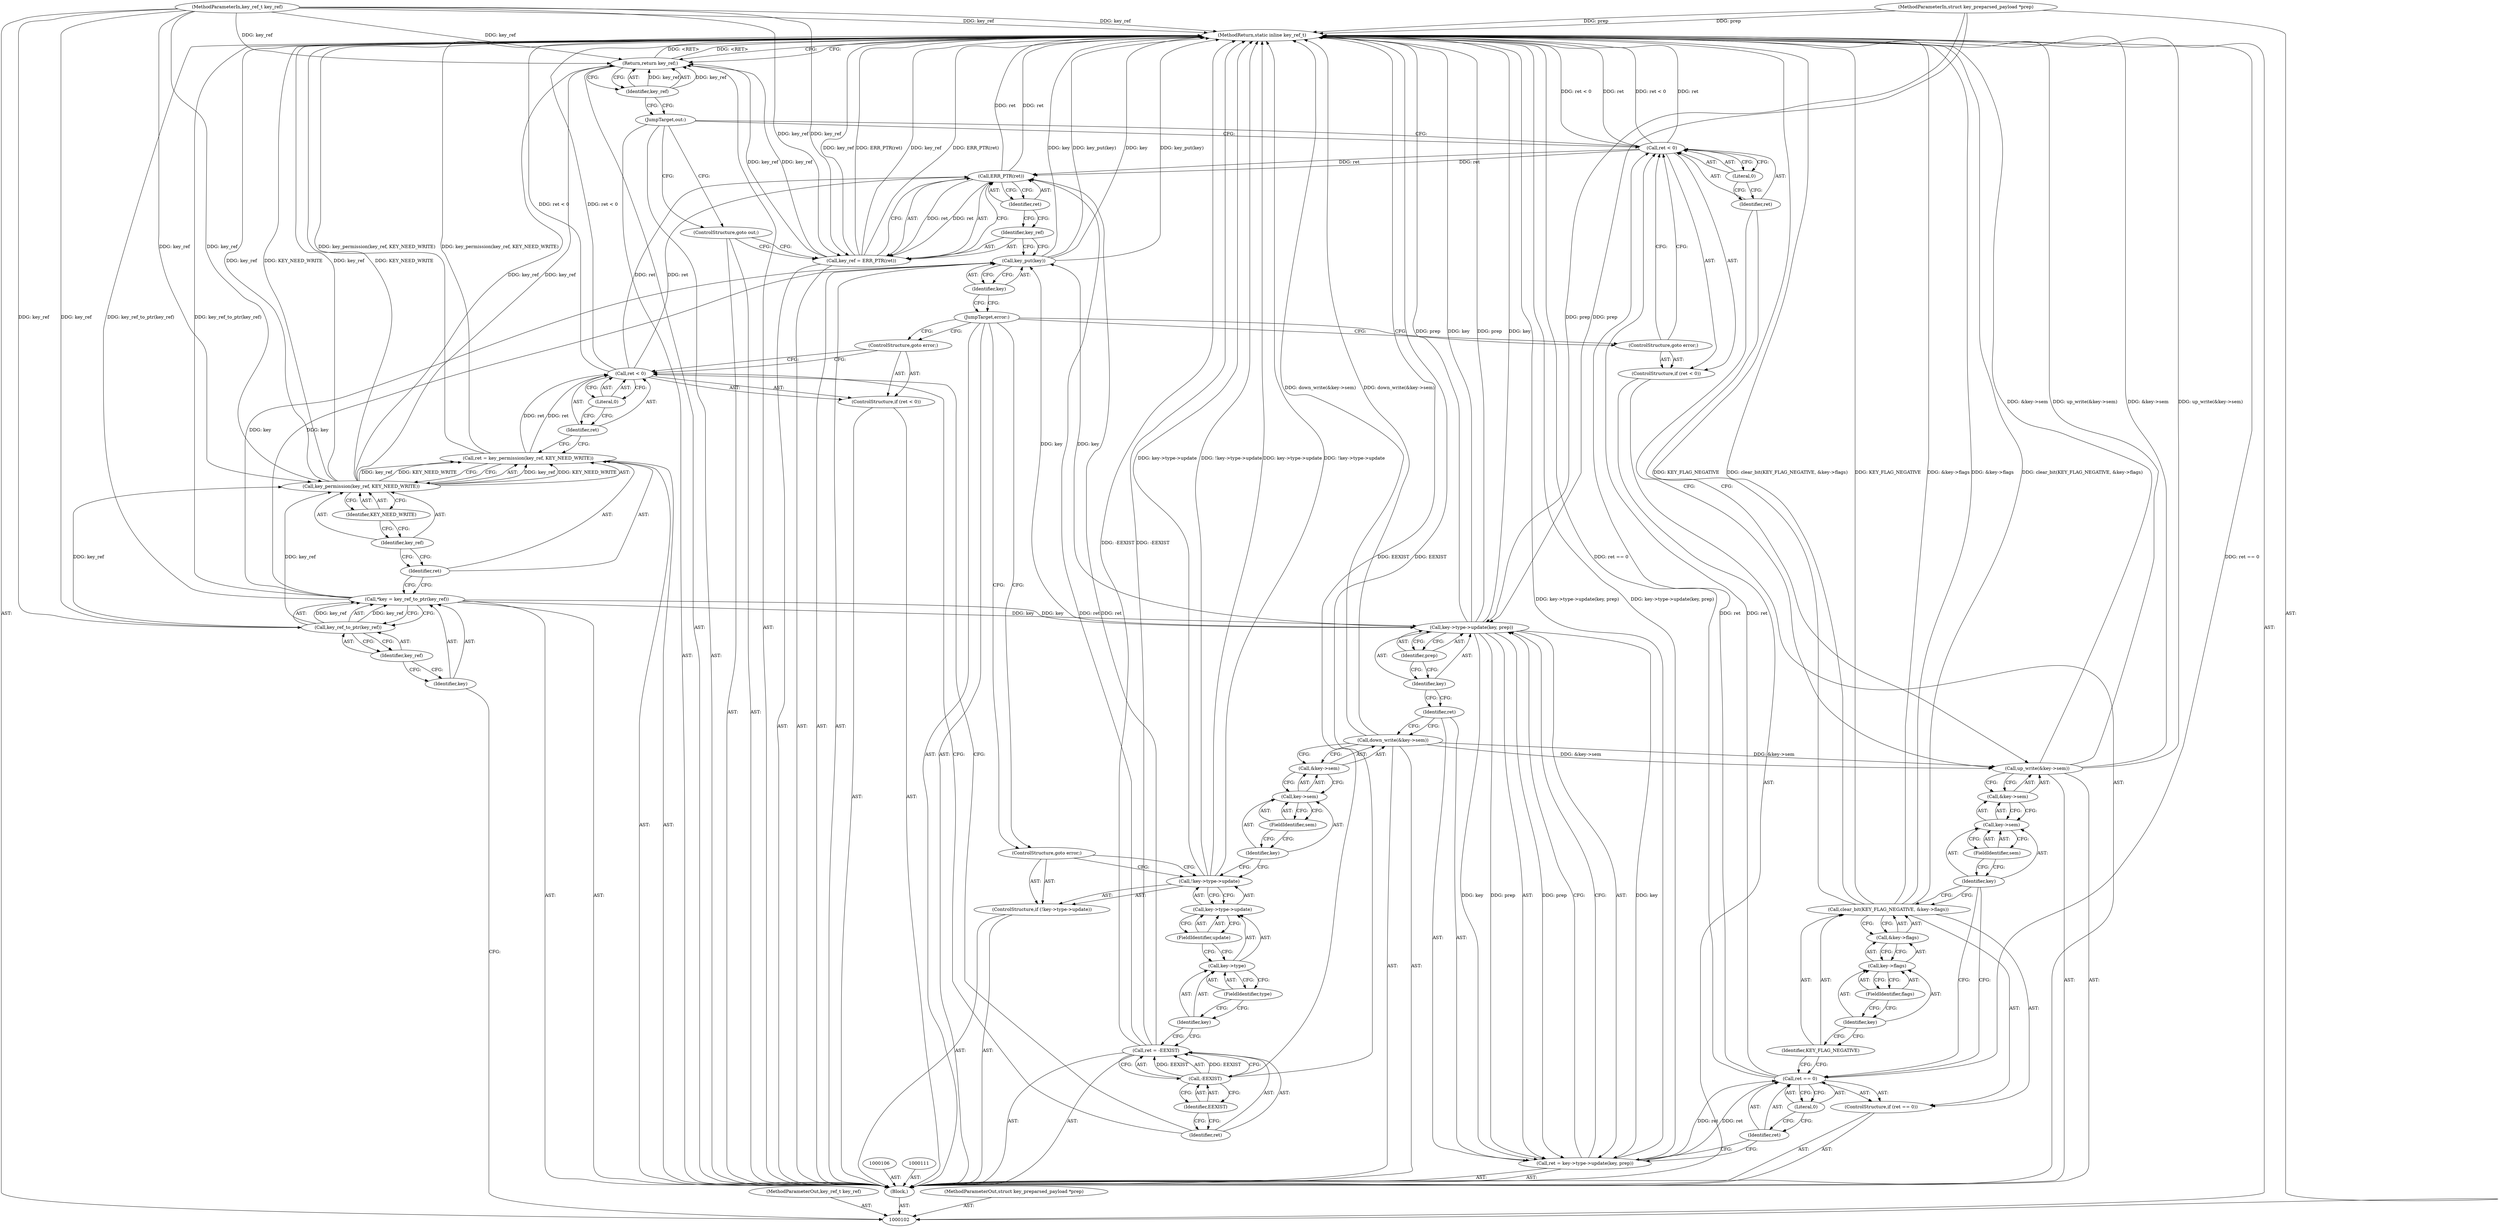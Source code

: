 digraph "1_linux_363b02dab09b3226f3bd1420dad9c72b79a42a76_5" {
"1000175" [label="(MethodReturn,static inline key_ref_t)"];
"1000103" [label="(MethodParameterIn,key_ref_t key_ref)"];
"1000251" [label="(MethodParameterOut,key_ref_t key_ref)"];
"1000121" [label="(ControlStructure,goto error;)"];
"1000122" [label="(Call,ret = -EEXIST)"];
"1000123" [label="(Identifier,ret)"];
"1000124" [label="(Call,-EEXIST)"];
"1000125" [label="(Identifier,EEXIST)"];
"1000126" [label="(ControlStructure,if (!key->type->update))"];
"1000131" [label="(FieldIdentifier,type)"];
"1000132" [label="(FieldIdentifier,update)"];
"1000127" [label="(Call,!key->type->update)"];
"1000128" [label="(Call,key->type->update)"];
"1000129" [label="(Call,key->type)"];
"1000130" [label="(Identifier,key)"];
"1000133" [label="(ControlStructure,goto error;)"];
"1000134" [label="(Call,down_write(&key->sem))"];
"1000135" [label="(Call,&key->sem)"];
"1000136" [label="(Call,key->sem)"];
"1000137" [label="(Identifier,key)"];
"1000138" [label="(FieldIdentifier,sem)"];
"1000139" [label="(Call,ret = key->type->update(key, prep))"];
"1000140" [label="(Identifier,ret)"];
"1000142" [label="(Identifier,key)"];
"1000143" [label="(Identifier,prep)"];
"1000141" [label="(Call,key->type->update(key, prep))"];
"1000147" [label="(Literal,0)"];
"1000144" [label="(ControlStructure,if (ret == 0))"];
"1000145" [label="(Call,ret == 0)"];
"1000146" [label="(Identifier,ret)"];
"1000104" [label="(MethodParameterIn,struct key_preparsed_payload *prep)"];
"1000252" [label="(MethodParameterOut,struct key_preparsed_payload *prep)"];
"1000149" [label="(Identifier,KEY_FLAG_NEGATIVE)"];
"1000148" [label="(Call,clear_bit(KEY_FLAG_NEGATIVE, &key->flags))"];
"1000150" [label="(Call,&key->flags)"];
"1000151" [label="(Call,key->flags)"];
"1000152" [label="(Identifier,key)"];
"1000153" [label="(FieldIdentifier,flags)"];
"1000155" [label="(Call,&key->sem)"];
"1000156" [label="(Call,key->sem)"];
"1000157" [label="(Identifier,key)"];
"1000158" [label="(FieldIdentifier,sem)"];
"1000154" [label="(Call,up_write(&key->sem))"];
"1000159" [label="(ControlStructure,if (ret < 0))"];
"1000162" [label="(Literal,0)"];
"1000160" [label="(Call,ret < 0)"];
"1000161" [label="(Identifier,ret)"];
"1000163" [label="(ControlStructure,goto error;)"];
"1000164" [label="(JumpTarget,out:)"];
"1000165" [label="(Return,return key_ref;)"];
"1000166" [label="(Identifier,key_ref)"];
"1000105" [label="(Block,)"];
"1000167" [label="(JumpTarget,error:)"];
"1000168" [label="(Call,key_put(key))"];
"1000169" [label="(Identifier,key)"];
"1000170" [label="(Call,key_ref = ERR_PTR(ret))"];
"1000171" [label="(Identifier,key_ref)"];
"1000172" [label="(Call,ERR_PTR(ret))"];
"1000173" [label="(Identifier,ret)"];
"1000174" [label="(ControlStructure,goto out;)"];
"1000107" [label="(Call,*key = key_ref_to_ptr(key_ref))"];
"1000108" [label="(Identifier,key)"];
"1000109" [label="(Call,key_ref_to_ptr(key_ref))"];
"1000110" [label="(Identifier,key_ref)"];
"1000112" [label="(Call,ret = key_permission(key_ref, KEY_NEED_WRITE))"];
"1000113" [label="(Identifier,ret)"];
"1000115" [label="(Identifier,key_ref)"];
"1000116" [label="(Identifier,KEY_NEED_WRITE)"];
"1000114" [label="(Call,key_permission(key_ref, KEY_NEED_WRITE))"];
"1000117" [label="(ControlStructure,if (ret < 0))"];
"1000120" [label="(Literal,0)"];
"1000118" [label="(Call,ret < 0)"];
"1000119" [label="(Identifier,ret)"];
"1000175" -> "1000102"  [label="AST: "];
"1000175" -> "1000165"  [label="CFG: "];
"1000165" -> "1000175"  [label="DDG: <RET>"];
"1000168" -> "1000175"  [label="DDG: key_put(key)"];
"1000168" -> "1000175"  [label="DDG: key"];
"1000124" -> "1000175"  [label="DDG: EEXIST"];
"1000104" -> "1000175"  [label="DDG: prep"];
"1000114" -> "1000175"  [label="DDG: key_ref"];
"1000114" -> "1000175"  [label="DDG: KEY_NEED_WRITE"];
"1000127" -> "1000175"  [label="DDG: !key->type->update"];
"1000127" -> "1000175"  [label="DDG: key->type->update"];
"1000118" -> "1000175"  [label="DDG: ret < 0"];
"1000154" -> "1000175"  [label="DDG: up_write(&key->sem)"];
"1000154" -> "1000175"  [label="DDG: &key->sem"];
"1000172" -> "1000175"  [label="DDG: ret"];
"1000107" -> "1000175"  [label="DDG: key_ref_to_ptr(key_ref)"];
"1000122" -> "1000175"  [label="DDG: -EEXIST"];
"1000170" -> "1000175"  [label="DDG: ERR_PTR(ret)"];
"1000170" -> "1000175"  [label="DDG: key_ref"];
"1000141" -> "1000175"  [label="DDG: key"];
"1000141" -> "1000175"  [label="DDG: prep"];
"1000112" -> "1000175"  [label="DDG: key_permission(key_ref, KEY_NEED_WRITE)"];
"1000160" -> "1000175"  [label="DDG: ret < 0"];
"1000160" -> "1000175"  [label="DDG: ret"];
"1000139" -> "1000175"  [label="DDG: key->type->update(key, prep)"];
"1000103" -> "1000175"  [label="DDG: key_ref"];
"1000134" -> "1000175"  [label="DDG: down_write(&key->sem)"];
"1000148" -> "1000175"  [label="DDG: KEY_FLAG_NEGATIVE"];
"1000148" -> "1000175"  [label="DDG: clear_bit(KEY_FLAG_NEGATIVE, &key->flags)"];
"1000148" -> "1000175"  [label="DDG: &key->flags"];
"1000145" -> "1000175"  [label="DDG: ret == 0"];
"1000103" -> "1000102"  [label="AST: "];
"1000103" -> "1000175"  [label="DDG: key_ref"];
"1000103" -> "1000109"  [label="DDG: key_ref"];
"1000103" -> "1000114"  [label="DDG: key_ref"];
"1000103" -> "1000165"  [label="DDG: key_ref"];
"1000103" -> "1000170"  [label="DDG: key_ref"];
"1000251" -> "1000102"  [label="AST: "];
"1000121" -> "1000117"  [label="AST: "];
"1000121" -> "1000118"  [label="CFG: "];
"1000167" -> "1000121"  [label="CFG: "];
"1000122" -> "1000105"  [label="AST: "];
"1000122" -> "1000124"  [label="CFG: "];
"1000123" -> "1000122"  [label="AST: "];
"1000124" -> "1000122"  [label="AST: "];
"1000130" -> "1000122"  [label="CFG: "];
"1000122" -> "1000175"  [label="DDG: -EEXIST"];
"1000124" -> "1000122"  [label="DDG: EEXIST"];
"1000122" -> "1000172"  [label="DDG: ret"];
"1000123" -> "1000122"  [label="AST: "];
"1000123" -> "1000118"  [label="CFG: "];
"1000125" -> "1000123"  [label="CFG: "];
"1000124" -> "1000122"  [label="AST: "];
"1000124" -> "1000125"  [label="CFG: "];
"1000125" -> "1000124"  [label="AST: "];
"1000122" -> "1000124"  [label="CFG: "];
"1000124" -> "1000175"  [label="DDG: EEXIST"];
"1000124" -> "1000122"  [label="DDG: EEXIST"];
"1000125" -> "1000124"  [label="AST: "];
"1000125" -> "1000123"  [label="CFG: "];
"1000124" -> "1000125"  [label="CFG: "];
"1000126" -> "1000105"  [label="AST: "];
"1000127" -> "1000126"  [label="AST: "];
"1000133" -> "1000126"  [label="AST: "];
"1000131" -> "1000129"  [label="AST: "];
"1000131" -> "1000130"  [label="CFG: "];
"1000129" -> "1000131"  [label="CFG: "];
"1000132" -> "1000128"  [label="AST: "];
"1000132" -> "1000129"  [label="CFG: "];
"1000128" -> "1000132"  [label="CFG: "];
"1000127" -> "1000126"  [label="AST: "];
"1000127" -> "1000128"  [label="CFG: "];
"1000128" -> "1000127"  [label="AST: "];
"1000133" -> "1000127"  [label="CFG: "];
"1000137" -> "1000127"  [label="CFG: "];
"1000127" -> "1000175"  [label="DDG: !key->type->update"];
"1000127" -> "1000175"  [label="DDG: key->type->update"];
"1000128" -> "1000127"  [label="AST: "];
"1000128" -> "1000132"  [label="CFG: "];
"1000129" -> "1000128"  [label="AST: "];
"1000132" -> "1000128"  [label="AST: "];
"1000127" -> "1000128"  [label="CFG: "];
"1000129" -> "1000128"  [label="AST: "];
"1000129" -> "1000131"  [label="CFG: "];
"1000130" -> "1000129"  [label="AST: "];
"1000131" -> "1000129"  [label="AST: "];
"1000132" -> "1000129"  [label="CFG: "];
"1000130" -> "1000129"  [label="AST: "];
"1000130" -> "1000122"  [label="CFG: "];
"1000131" -> "1000130"  [label="CFG: "];
"1000133" -> "1000126"  [label="AST: "];
"1000133" -> "1000127"  [label="CFG: "];
"1000167" -> "1000133"  [label="CFG: "];
"1000134" -> "1000105"  [label="AST: "];
"1000134" -> "1000135"  [label="CFG: "];
"1000135" -> "1000134"  [label="AST: "];
"1000140" -> "1000134"  [label="CFG: "];
"1000134" -> "1000175"  [label="DDG: down_write(&key->sem)"];
"1000134" -> "1000154"  [label="DDG: &key->sem"];
"1000135" -> "1000134"  [label="AST: "];
"1000135" -> "1000136"  [label="CFG: "];
"1000136" -> "1000135"  [label="AST: "];
"1000134" -> "1000135"  [label="CFG: "];
"1000136" -> "1000135"  [label="AST: "];
"1000136" -> "1000138"  [label="CFG: "];
"1000137" -> "1000136"  [label="AST: "];
"1000138" -> "1000136"  [label="AST: "];
"1000135" -> "1000136"  [label="CFG: "];
"1000137" -> "1000136"  [label="AST: "];
"1000137" -> "1000127"  [label="CFG: "];
"1000138" -> "1000137"  [label="CFG: "];
"1000138" -> "1000136"  [label="AST: "];
"1000138" -> "1000137"  [label="CFG: "];
"1000136" -> "1000138"  [label="CFG: "];
"1000139" -> "1000105"  [label="AST: "];
"1000139" -> "1000141"  [label="CFG: "];
"1000140" -> "1000139"  [label="AST: "];
"1000141" -> "1000139"  [label="AST: "];
"1000146" -> "1000139"  [label="CFG: "];
"1000139" -> "1000175"  [label="DDG: key->type->update(key, prep)"];
"1000141" -> "1000139"  [label="DDG: key"];
"1000141" -> "1000139"  [label="DDG: prep"];
"1000139" -> "1000145"  [label="DDG: ret"];
"1000140" -> "1000139"  [label="AST: "];
"1000140" -> "1000134"  [label="CFG: "];
"1000142" -> "1000140"  [label="CFG: "];
"1000142" -> "1000141"  [label="AST: "];
"1000142" -> "1000140"  [label="CFG: "];
"1000143" -> "1000142"  [label="CFG: "];
"1000143" -> "1000141"  [label="AST: "];
"1000143" -> "1000142"  [label="CFG: "];
"1000141" -> "1000143"  [label="CFG: "];
"1000141" -> "1000139"  [label="AST: "];
"1000141" -> "1000143"  [label="CFG: "];
"1000142" -> "1000141"  [label="AST: "];
"1000143" -> "1000141"  [label="AST: "];
"1000139" -> "1000141"  [label="CFG: "];
"1000141" -> "1000175"  [label="DDG: key"];
"1000141" -> "1000175"  [label="DDG: prep"];
"1000141" -> "1000139"  [label="DDG: key"];
"1000141" -> "1000139"  [label="DDG: prep"];
"1000107" -> "1000141"  [label="DDG: key"];
"1000104" -> "1000141"  [label="DDG: prep"];
"1000141" -> "1000168"  [label="DDG: key"];
"1000147" -> "1000145"  [label="AST: "];
"1000147" -> "1000146"  [label="CFG: "];
"1000145" -> "1000147"  [label="CFG: "];
"1000144" -> "1000105"  [label="AST: "];
"1000145" -> "1000144"  [label="AST: "];
"1000148" -> "1000144"  [label="AST: "];
"1000145" -> "1000144"  [label="AST: "];
"1000145" -> "1000147"  [label="CFG: "];
"1000146" -> "1000145"  [label="AST: "];
"1000147" -> "1000145"  [label="AST: "];
"1000149" -> "1000145"  [label="CFG: "];
"1000157" -> "1000145"  [label="CFG: "];
"1000145" -> "1000175"  [label="DDG: ret == 0"];
"1000139" -> "1000145"  [label="DDG: ret"];
"1000145" -> "1000160"  [label="DDG: ret"];
"1000146" -> "1000145"  [label="AST: "];
"1000146" -> "1000139"  [label="CFG: "];
"1000147" -> "1000146"  [label="CFG: "];
"1000104" -> "1000102"  [label="AST: "];
"1000104" -> "1000175"  [label="DDG: prep"];
"1000104" -> "1000141"  [label="DDG: prep"];
"1000252" -> "1000102"  [label="AST: "];
"1000149" -> "1000148"  [label="AST: "];
"1000149" -> "1000145"  [label="CFG: "];
"1000152" -> "1000149"  [label="CFG: "];
"1000148" -> "1000144"  [label="AST: "];
"1000148" -> "1000150"  [label="CFG: "];
"1000149" -> "1000148"  [label="AST: "];
"1000150" -> "1000148"  [label="AST: "];
"1000157" -> "1000148"  [label="CFG: "];
"1000148" -> "1000175"  [label="DDG: KEY_FLAG_NEGATIVE"];
"1000148" -> "1000175"  [label="DDG: clear_bit(KEY_FLAG_NEGATIVE, &key->flags)"];
"1000148" -> "1000175"  [label="DDG: &key->flags"];
"1000150" -> "1000148"  [label="AST: "];
"1000150" -> "1000151"  [label="CFG: "];
"1000151" -> "1000150"  [label="AST: "];
"1000148" -> "1000150"  [label="CFG: "];
"1000151" -> "1000150"  [label="AST: "];
"1000151" -> "1000153"  [label="CFG: "];
"1000152" -> "1000151"  [label="AST: "];
"1000153" -> "1000151"  [label="AST: "];
"1000150" -> "1000151"  [label="CFG: "];
"1000152" -> "1000151"  [label="AST: "];
"1000152" -> "1000149"  [label="CFG: "];
"1000153" -> "1000152"  [label="CFG: "];
"1000153" -> "1000151"  [label="AST: "];
"1000153" -> "1000152"  [label="CFG: "];
"1000151" -> "1000153"  [label="CFG: "];
"1000155" -> "1000154"  [label="AST: "];
"1000155" -> "1000156"  [label="CFG: "];
"1000156" -> "1000155"  [label="AST: "];
"1000154" -> "1000155"  [label="CFG: "];
"1000156" -> "1000155"  [label="AST: "];
"1000156" -> "1000158"  [label="CFG: "];
"1000157" -> "1000156"  [label="AST: "];
"1000158" -> "1000156"  [label="AST: "];
"1000155" -> "1000156"  [label="CFG: "];
"1000157" -> "1000156"  [label="AST: "];
"1000157" -> "1000148"  [label="CFG: "];
"1000157" -> "1000145"  [label="CFG: "];
"1000158" -> "1000157"  [label="CFG: "];
"1000158" -> "1000156"  [label="AST: "];
"1000158" -> "1000157"  [label="CFG: "];
"1000156" -> "1000158"  [label="CFG: "];
"1000154" -> "1000105"  [label="AST: "];
"1000154" -> "1000155"  [label="CFG: "];
"1000155" -> "1000154"  [label="AST: "];
"1000161" -> "1000154"  [label="CFG: "];
"1000154" -> "1000175"  [label="DDG: up_write(&key->sem)"];
"1000154" -> "1000175"  [label="DDG: &key->sem"];
"1000134" -> "1000154"  [label="DDG: &key->sem"];
"1000159" -> "1000105"  [label="AST: "];
"1000160" -> "1000159"  [label="AST: "];
"1000163" -> "1000159"  [label="AST: "];
"1000162" -> "1000160"  [label="AST: "];
"1000162" -> "1000161"  [label="CFG: "];
"1000160" -> "1000162"  [label="CFG: "];
"1000160" -> "1000159"  [label="AST: "];
"1000160" -> "1000162"  [label="CFG: "];
"1000161" -> "1000160"  [label="AST: "];
"1000162" -> "1000160"  [label="AST: "];
"1000163" -> "1000160"  [label="CFG: "];
"1000164" -> "1000160"  [label="CFG: "];
"1000160" -> "1000175"  [label="DDG: ret < 0"];
"1000160" -> "1000175"  [label="DDG: ret"];
"1000145" -> "1000160"  [label="DDG: ret"];
"1000160" -> "1000172"  [label="DDG: ret"];
"1000161" -> "1000160"  [label="AST: "];
"1000161" -> "1000154"  [label="CFG: "];
"1000162" -> "1000161"  [label="CFG: "];
"1000163" -> "1000159"  [label="AST: "];
"1000163" -> "1000160"  [label="CFG: "];
"1000167" -> "1000163"  [label="CFG: "];
"1000164" -> "1000105"  [label="AST: "];
"1000164" -> "1000160"  [label="CFG: "];
"1000164" -> "1000174"  [label="CFG: "];
"1000166" -> "1000164"  [label="CFG: "];
"1000165" -> "1000105"  [label="AST: "];
"1000165" -> "1000166"  [label="CFG: "];
"1000166" -> "1000165"  [label="AST: "];
"1000175" -> "1000165"  [label="CFG: "];
"1000165" -> "1000175"  [label="DDG: <RET>"];
"1000166" -> "1000165"  [label="DDG: key_ref"];
"1000114" -> "1000165"  [label="DDG: key_ref"];
"1000170" -> "1000165"  [label="DDG: key_ref"];
"1000103" -> "1000165"  [label="DDG: key_ref"];
"1000166" -> "1000165"  [label="AST: "];
"1000166" -> "1000164"  [label="CFG: "];
"1000165" -> "1000166"  [label="CFG: "];
"1000166" -> "1000165"  [label="DDG: key_ref"];
"1000105" -> "1000102"  [label="AST: "];
"1000106" -> "1000105"  [label="AST: "];
"1000107" -> "1000105"  [label="AST: "];
"1000111" -> "1000105"  [label="AST: "];
"1000112" -> "1000105"  [label="AST: "];
"1000117" -> "1000105"  [label="AST: "];
"1000122" -> "1000105"  [label="AST: "];
"1000126" -> "1000105"  [label="AST: "];
"1000134" -> "1000105"  [label="AST: "];
"1000139" -> "1000105"  [label="AST: "];
"1000144" -> "1000105"  [label="AST: "];
"1000154" -> "1000105"  [label="AST: "];
"1000159" -> "1000105"  [label="AST: "];
"1000164" -> "1000105"  [label="AST: "];
"1000165" -> "1000105"  [label="AST: "];
"1000167" -> "1000105"  [label="AST: "];
"1000168" -> "1000105"  [label="AST: "];
"1000170" -> "1000105"  [label="AST: "];
"1000174" -> "1000105"  [label="AST: "];
"1000167" -> "1000105"  [label="AST: "];
"1000167" -> "1000121"  [label="CFG: "];
"1000167" -> "1000133"  [label="CFG: "];
"1000167" -> "1000163"  [label="CFG: "];
"1000169" -> "1000167"  [label="CFG: "];
"1000168" -> "1000105"  [label="AST: "];
"1000168" -> "1000169"  [label="CFG: "];
"1000169" -> "1000168"  [label="AST: "];
"1000171" -> "1000168"  [label="CFG: "];
"1000168" -> "1000175"  [label="DDG: key_put(key)"];
"1000168" -> "1000175"  [label="DDG: key"];
"1000141" -> "1000168"  [label="DDG: key"];
"1000107" -> "1000168"  [label="DDG: key"];
"1000169" -> "1000168"  [label="AST: "];
"1000169" -> "1000167"  [label="CFG: "];
"1000168" -> "1000169"  [label="CFG: "];
"1000170" -> "1000105"  [label="AST: "];
"1000170" -> "1000172"  [label="CFG: "];
"1000171" -> "1000170"  [label="AST: "];
"1000172" -> "1000170"  [label="AST: "];
"1000174" -> "1000170"  [label="CFG: "];
"1000170" -> "1000175"  [label="DDG: ERR_PTR(ret)"];
"1000170" -> "1000175"  [label="DDG: key_ref"];
"1000170" -> "1000165"  [label="DDG: key_ref"];
"1000172" -> "1000170"  [label="DDG: ret"];
"1000103" -> "1000170"  [label="DDG: key_ref"];
"1000171" -> "1000170"  [label="AST: "];
"1000171" -> "1000168"  [label="CFG: "];
"1000173" -> "1000171"  [label="CFG: "];
"1000172" -> "1000170"  [label="AST: "];
"1000172" -> "1000173"  [label="CFG: "];
"1000173" -> "1000172"  [label="AST: "];
"1000170" -> "1000172"  [label="CFG: "];
"1000172" -> "1000175"  [label="DDG: ret"];
"1000172" -> "1000170"  [label="DDG: ret"];
"1000122" -> "1000172"  [label="DDG: ret"];
"1000118" -> "1000172"  [label="DDG: ret"];
"1000160" -> "1000172"  [label="DDG: ret"];
"1000173" -> "1000172"  [label="AST: "];
"1000173" -> "1000171"  [label="CFG: "];
"1000172" -> "1000173"  [label="CFG: "];
"1000174" -> "1000105"  [label="AST: "];
"1000174" -> "1000170"  [label="CFG: "];
"1000164" -> "1000174"  [label="CFG: "];
"1000107" -> "1000105"  [label="AST: "];
"1000107" -> "1000109"  [label="CFG: "];
"1000108" -> "1000107"  [label="AST: "];
"1000109" -> "1000107"  [label="AST: "];
"1000113" -> "1000107"  [label="CFG: "];
"1000107" -> "1000175"  [label="DDG: key_ref_to_ptr(key_ref)"];
"1000109" -> "1000107"  [label="DDG: key_ref"];
"1000107" -> "1000141"  [label="DDG: key"];
"1000107" -> "1000168"  [label="DDG: key"];
"1000108" -> "1000107"  [label="AST: "];
"1000108" -> "1000102"  [label="CFG: "];
"1000110" -> "1000108"  [label="CFG: "];
"1000109" -> "1000107"  [label="AST: "];
"1000109" -> "1000110"  [label="CFG: "];
"1000110" -> "1000109"  [label="AST: "];
"1000107" -> "1000109"  [label="CFG: "];
"1000109" -> "1000107"  [label="DDG: key_ref"];
"1000103" -> "1000109"  [label="DDG: key_ref"];
"1000109" -> "1000114"  [label="DDG: key_ref"];
"1000110" -> "1000109"  [label="AST: "];
"1000110" -> "1000108"  [label="CFG: "];
"1000109" -> "1000110"  [label="CFG: "];
"1000112" -> "1000105"  [label="AST: "];
"1000112" -> "1000114"  [label="CFG: "];
"1000113" -> "1000112"  [label="AST: "];
"1000114" -> "1000112"  [label="AST: "];
"1000119" -> "1000112"  [label="CFG: "];
"1000112" -> "1000175"  [label="DDG: key_permission(key_ref, KEY_NEED_WRITE)"];
"1000114" -> "1000112"  [label="DDG: key_ref"];
"1000114" -> "1000112"  [label="DDG: KEY_NEED_WRITE"];
"1000112" -> "1000118"  [label="DDG: ret"];
"1000113" -> "1000112"  [label="AST: "];
"1000113" -> "1000107"  [label="CFG: "];
"1000115" -> "1000113"  [label="CFG: "];
"1000115" -> "1000114"  [label="AST: "];
"1000115" -> "1000113"  [label="CFG: "];
"1000116" -> "1000115"  [label="CFG: "];
"1000116" -> "1000114"  [label="AST: "];
"1000116" -> "1000115"  [label="CFG: "];
"1000114" -> "1000116"  [label="CFG: "];
"1000114" -> "1000112"  [label="AST: "];
"1000114" -> "1000116"  [label="CFG: "];
"1000115" -> "1000114"  [label="AST: "];
"1000116" -> "1000114"  [label="AST: "];
"1000112" -> "1000114"  [label="CFG: "];
"1000114" -> "1000175"  [label="DDG: key_ref"];
"1000114" -> "1000175"  [label="DDG: KEY_NEED_WRITE"];
"1000114" -> "1000112"  [label="DDG: key_ref"];
"1000114" -> "1000112"  [label="DDG: KEY_NEED_WRITE"];
"1000109" -> "1000114"  [label="DDG: key_ref"];
"1000103" -> "1000114"  [label="DDG: key_ref"];
"1000114" -> "1000165"  [label="DDG: key_ref"];
"1000117" -> "1000105"  [label="AST: "];
"1000118" -> "1000117"  [label="AST: "];
"1000121" -> "1000117"  [label="AST: "];
"1000120" -> "1000118"  [label="AST: "];
"1000120" -> "1000119"  [label="CFG: "];
"1000118" -> "1000120"  [label="CFG: "];
"1000118" -> "1000117"  [label="AST: "];
"1000118" -> "1000120"  [label="CFG: "];
"1000119" -> "1000118"  [label="AST: "];
"1000120" -> "1000118"  [label="AST: "];
"1000121" -> "1000118"  [label="CFG: "];
"1000123" -> "1000118"  [label="CFG: "];
"1000118" -> "1000175"  [label="DDG: ret < 0"];
"1000112" -> "1000118"  [label="DDG: ret"];
"1000118" -> "1000172"  [label="DDG: ret"];
"1000119" -> "1000118"  [label="AST: "];
"1000119" -> "1000112"  [label="CFG: "];
"1000120" -> "1000119"  [label="CFG: "];
}
